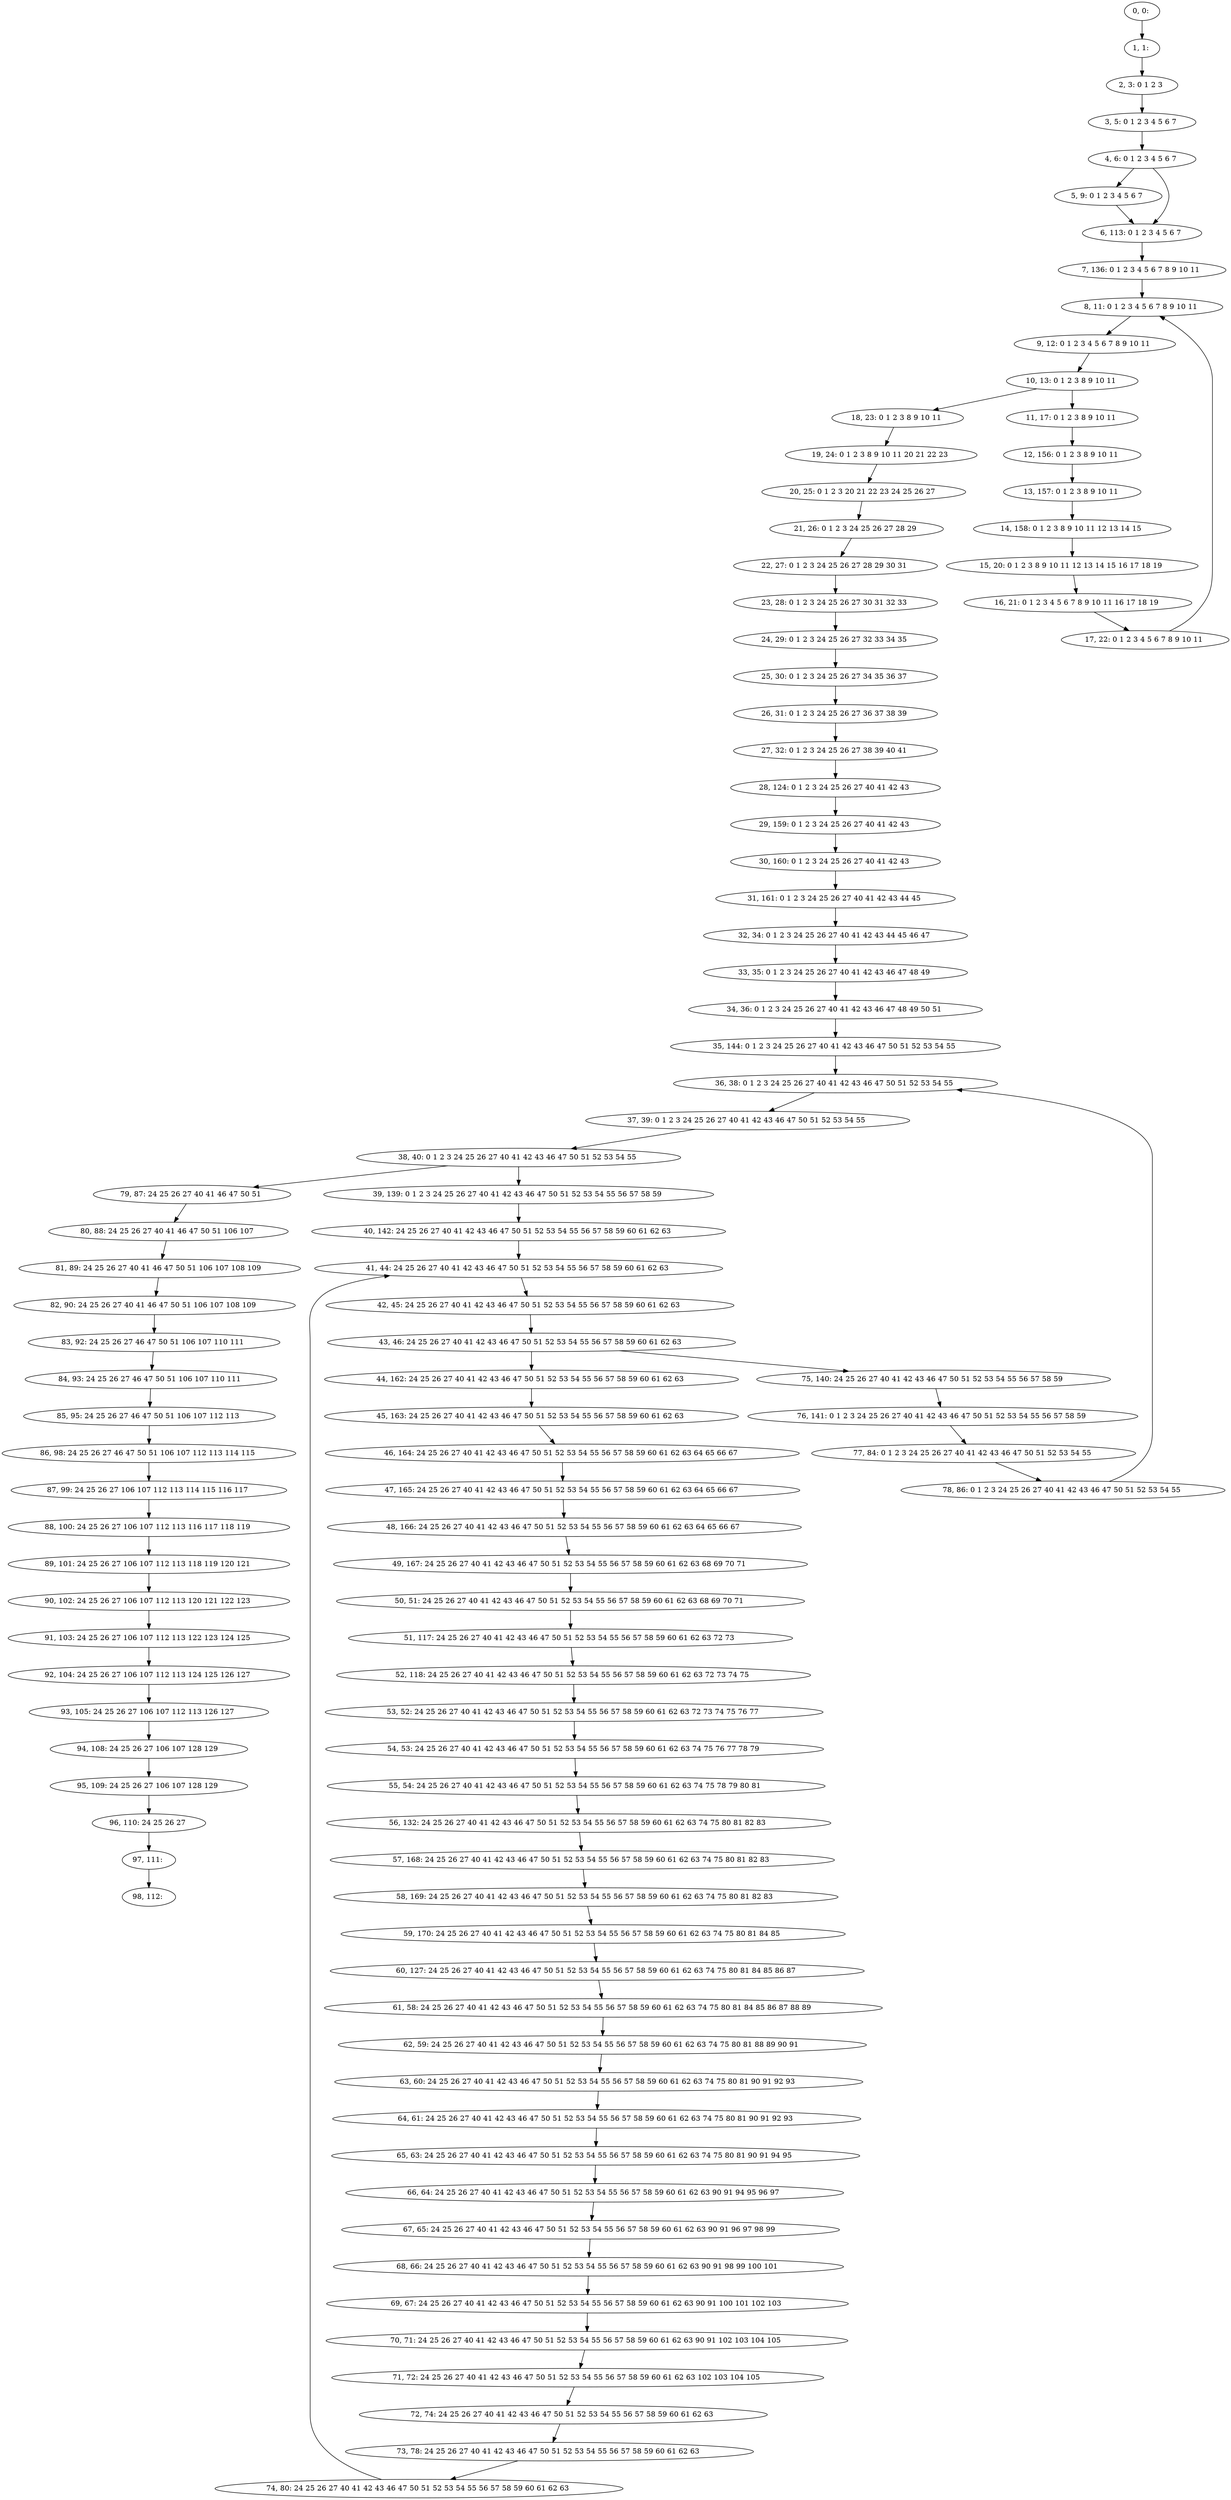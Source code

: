 digraph G {
0[label="0, 0: "];
1[label="1, 1: "];
2[label="2, 3: 0 1 2 3 "];
3[label="3, 5: 0 1 2 3 4 5 6 7 "];
4[label="4, 6: 0 1 2 3 4 5 6 7 "];
5[label="5, 9: 0 1 2 3 4 5 6 7 "];
6[label="6, 113: 0 1 2 3 4 5 6 7 "];
7[label="7, 136: 0 1 2 3 4 5 6 7 8 9 10 11 "];
8[label="8, 11: 0 1 2 3 4 5 6 7 8 9 10 11 "];
9[label="9, 12: 0 1 2 3 4 5 6 7 8 9 10 11 "];
10[label="10, 13: 0 1 2 3 8 9 10 11 "];
11[label="11, 17: 0 1 2 3 8 9 10 11 "];
12[label="12, 156: 0 1 2 3 8 9 10 11 "];
13[label="13, 157: 0 1 2 3 8 9 10 11 "];
14[label="14, 158: 0 1 2 3 8 9 10 11 12 13 14 15 "];
15[label="15, 20: 0 1 2 3 8 9 10 11 12 13 14 15 16 17 18 19 "];
16[label="16, 21: 0 1 2 3 4 5 6 7 8 9 10 11 16 17 18 19 "];
17[label="17, 22: 0 1 2 3 4 5 6 7 8 9 10 11 "];
18[label="18, 23: 0 1 2 3 8 9 10 11 "];
19[label="19, 24: 0 1 2 3 8 9 10 11 20 21 22 23 "];
20[label="20, 25: 0 1 2 3 20 21 22 23 24 25 26 27 "];
21[label="21, 26: 0 1 2 3 24 25 26 27 28 29 "];
22[label="22, 27: 0 1 2 3 24 25 26 27 28 29 30 31 "];
23[label="23, 28: 0 1 2 3 24 25 26 27 30 31 32 33 "];
24[label="24, 29: 0 1 2 3 24 25 26 27 32 33 34 35 "];
25[label="25, 30: 0 1 2 3 24 25 26 27 34 35 36 37 "];
26[label="26, 31: 0 1 2 3 24 25 26 27 36 37 38 39 "];
27[label="27, 32: 0 1 2 3 24 25 26 27 38 39 40 41 "];
28[label="28, 124: 0 1 2 3 24 25 26 27 40 41 42 43 "];
29[label="29, 159: 0 1 2 3 24 25 26 27 40 41 42 43 "];
30[label="30, 160: 0 1 2 3 24 25 26 27 40 41 42 43 "];
31[label="31, 161: 0 1 2 3 24 25 26 27 40 41 42 43 44 45 "];
32[label="32, 34: 0 1 2 3 24 25 26 27 40 41 42 43 44 45 46 47 "];
33[label="33, 35: 0 1 2 3 24 25 26 27 40 41 42 43 46 47 48 49 "];
34[label="34, 36: 0 1 2 3 24 25 26 27 40 41 42 43 46 47 48 49 50 51 "];
35[label="35, 144: 0 1 2 3 24 25 26 27 40 41 42 43 46 47 50 51 52 53 54 55 "];
36[label="36, 38: 0 1 2 3 24 25 26 27 40 41 42 43 46 47 50 51 52 53 54 55 "];
37[label="37, 39: 0 1 2 3 24 25 26 27 40 41 42 43 46 47 50 51 52 53 54 55 "];
38[label="38, 40: 0 1 2 3 24 25 26 27 40 41 42 43 46 47 50 51 52 53 54 55 "];
39[label="39, 139: 0 1 2 3 24 25 26 27 40 41 42 43 46 47 50 51 52 53 54 55 56 57 58 59 "];
40[label="40, 142: 24 25 26 27 40 41 42 43 46 47 50 51 52 53 54 55 56 57 58 59 60 61 62 63 "];
41[label="41, 44: 24 25 26 27 40 41 42 43 46 47 50 51 52 53 54 55 56 57 58 59 60 61 62 63 "];
42[label="42, 45: 24 25 26 27 40 41 42 43 46 47 50 51 52 53 54 55 56 57 58 59 60 61 62 63 "];
43[label="43, 46: 24 25 26 27 40 41 42 43 46 47 50 51 52 53 54 55 56 57 58 59 60 61 62 63 "];
44[label="44, 162: 24 25 26 27 40 41 42 43 46 47 50 51 52 53 54 55 56 57 58 59 60 61 62 63 "];
45[label="45, 163: 24 25 26 27 40 41 42 43 46 47 50 51 52 53 54 55 56 57 58 59 60 61 62 63 "];
46[label="46, 164: 24 25 26 27 40 41 42 43 46 47 50 51 52 53 54 55 56 57 58 59 60 61 62 63 64 65 66 67 "];
47[label="47, 165: 24 25 26 27 40 41 42 43 46 47 50 51 52 53 54 55 56 57 58 59 60 61 62 63 64 65 66 67 "];
48[label="48, 166: 24 25 26 27 40 41 42 43 46 47 50 51 52 53 54 55 56 57 58 59 60 61 62 63 64 65 66 67 "];
49[label="49, 167: 24 25 26 27 40 41 42 43 46 47 50 51 52 53 54 55 56 57 58 59 60 61 62 63 68 69 70 71 "];
50[label="50, 51: 24 25 26 27 40 41 42 43 46 47 50 51 52 53 54 55 56 57 58 59 60 61 62 63 68 69 70 71 "];
51[label="51, 117: 24 25 26 27 40 41 42 43 46 47 50 51 52 53 54 55 56 57 58 59 60 61 62 63 72 73 "];
52[label="52, 118: 24 25 26 27 40 41 42 43 46 47 50 51 52 53 54 55 56 57 58 59 60 61 62 63 72 73 74 75 "];
53[label="53, 52: 24 25 26 27 40 41 42 43 46 47 50 51 52 53 54 55 56 57 58 59 60 61 62 63 72 73 74 75 76 77 "];
54[label="54, 53: 24 25 26 27 40 41 42 43 46 47 50 51 52 53 54 55 56 57 58 59 60 61 62 63 74 75 76 77 78 79 "];
55[label="55, 54: 24 25 26 27 40 41 42 43 46 47 50 51 52 53 54 55 56 57 58 59 60 61 62 63 74 75 78 79 80 81 "];
56[label="56, 132: 24 25 26 27 40 41 42 43 46 47 50 51 52 53 54 55 56 57 58 59 60 61 62 63 74 75 80 81 82 83 "];
57[label="57, 168: 24 25 26 27 40 41 42 43 46 47 50 51 52 53 54 55 56 57 58 59 60 61 62 63 74 75 80 81 82 83 "];
58[label="58, 169: 24 25 26 27 40 41 42 43 46 47 50 51 52 53 54 55 56 57 58 59 60 61 62 63 74 75 80 81 82 83 "];
59[label="59, 170: 24 25 26 27 40 41 42 43 46 47 50 51 52 53 54 55 56 57 58 59 60 61 62 63 74 75 80 81 84 85 "];
60[label="60, 127: 24 25 26 27 40 41 42 43 46 47 50 51 52 53 54 55 56 57 58 59 60 61 62 63 74 75 80 81 84 85 86 87 "];
61[label="61, 58: 24 25 26 27 40 41 42 43 46 47 50 51 52 53 54 55 56 57 58 59 60 61 62 63 74 75 80 81 84 85 86 87 88 89 "];
62[label="62, 59: 24 25 26 27 40 41 42 43 46 47 50 51 52 53 54 55 56 57 58 59 60 61 62 63 74 75 80 81 88 89 90 91 "];
63[label="63, 60: 24 25 26 27 40 41 42 43 46 47 50 51 52 53 54 55 56 57 58 59 60 61 62 63 74 75 80 81 90 91 92 93 "];
64[label="64, 61: 24 25 26 27 40 41 42 43 46 47 50 51 52 53 54 55 56 57 58 59 60 61 62 63 74 75 80 81 90 91 92 93 "];
65[label="65, 63: 24 25 26 27 40 41 42 43 46 47 50 51 52 53 54 55 56 57 58 59 60 61 62 63 74 75 80 81 90 91 94 95 "];
66[label="66, 64: 24 25 26 27 40 41 42 43 46 47 50 51 52 53 54 55 56 57 58 59 60 61 62 63 90 91 94 95 96 97 "];
67[label="67, 65: 24 25 26 27 40 41 42 43 46 47 50 51 52 53 54 55 56 57 58 59 60 61 62 63 90 91 96 97 98 99 "];
68[label="68, 66: 24 25 26 27 40 41 42 43 46 47 50 51 52 53 54 55 56 57 58 59 60 61 62 63 90 91 98 99 100 101 "];
69[label="69, 67: 24 25 26 27 40 41 42 43 46 47 50 51 52 53 54 55 56 57 58 59 60 61 62 63 90 91 100 101 102 103 "];
70[label="70, 71: 24 25 26 27 40 41 42 43 46 47 50 51 52 53 54 55 56 57 58 59 60 61 62 63 90 91 102 103 104 105 "];
71[label="71, 72: 24 25 26 27 40 41 42 43 46 47 50 51 52 53 54 55 56 57 58 59 60 61 62 63 102 103 104 105 "];
72[label="72, 74: 24 25 26 27 40 41 42 43 46 47 50 51 52 53 54 55 56 57 58 59 60 61 62 63 "];
73[label="73, 78: 24 25 26 27 40 41 42 43 46 47 50 51 52 53 54 55 56 57 58 59 60 61 62 63 "];
74[label="74, 80: 24 25 26 27 40 41 42 43 46 47 50 51 52 53 54 55 56 57 58 59 60 61 62 63 "];
75[label="75, 140: 24 25 26 27 40 41 42 43 46 47 50 51 52 53 54 55 56 57 58 59 "];
76[label="76, 141: 0 1 2 3 24 25 26 27 40 41 42 43 46 47 50 51 52 53 54 55 56 57 58 59 "];
77[label="77, 84: 0 1 2 3 24 25 26 27 40 41 42 43 46 47 50 51 52 53 54 55 "];
78[label="78, 86: 0 1 2 3 24 25 26 27 40 41 42 43 46 47 50 51 52 53 54 55 "];
79[label="79, 87: 24 25 26 27 40 41 46 47 50 51 "];
80[label="80, 88: 24 25 26 27 40 41 46 47 50 51 106 107 "];
81[label="81, 89: 24 25 26 27 40 41 46 47 50 51 106 107 108 109 "];
82[label="82, 90: 24 25 26 27 40 41 46 47 50 51 106 107 108 109 "];
83[label="83, 92: 24 25 26 27 46 47 50 51 106 107 110 111 "];
84[label="84, 93: 24 25 26 27 46 47 50 51 106 107 110 111 "];
85[label="85, 95: 24 25 26 27 46 47 50 51 106 107 112 113 "];
86[label="86, 98: 24 25 26 27 46 47 50 51 106 107 112 113 114 115 "];
87[label="87, 99: 24 25 26 27 106 107 112 113 114 115 116 117 "];
88[label="88, 100: 24 25 26 27 106 107 112 113 116 117 118 119 "];
89[label="89, 101: 24 25 26 27 106 107 112 113 118 119 120 121 "];
90[label="90, 102: 24 25 26 27 106 107 112 113 120 121 122 123 "];
91[label="91, 103: 24 25 26 27 106 107 112 113 122 123 124 125 "];
92[label="92, 104: 24 25 26 27 106 107 112 113 124 125 126 127 "];
93[label="93, 105: 24 25 26 27 106 107 112 113 126 127 "];
94[label="94, 108: 24 25 26 27 106 107 128 129 "];
95[label="95, 109: 24 25 26 27 106 107 128 129 "];
96[label="96, 110: 24 25 26 27 "];
97[label="97, 111: "];
98[label="98, 112: "];
0->1 ;
1->2 ;
2->3 ;
3->4 ;
4->5 ;
4->6 ;
5->6 ;
6->7 ;
7->8 ;
8->9 ;
9->10 ;
10->11 ;
10->18 ;
11->12 ;
12->13 ;
13->14 ;
14->15 ;
15->16 ;
16->17 ;
17->8 ;
18->19 ;
19->20 ;
20->21 ;
21->22 ;
22->23 ;
23->24 ;
24->25 ;
25->26 ;
26->27 ;
27->28 ;
28->29 ;
29->30 ;
30->31 ;
31->32 ;
32->33 ;
33->34 ;
34->35 ;
35->36 ;
36->37 ;
37->38 ;
38->39 ;
38->79 ;
39->40 ;
40->41 ;
41->42 ;
42->43 ;
43->44 ;
43->75 ;
44->45 ;
45->46 ;
46->47 ;
47->48 ;
48->49 ;
49->50 ;
50->51 ;
51->52 ;
52->53 ;
53->54 ;
54->55 ;
55->56 ;
56->57 ;
57->58 ;
58->59 ;
59->60 ;
60->61 ;
61->62 ;
62->63 ;
63->64 ;
64->65 ;
65->66 ;
66->67 ;
67->68 ;
68->69 ;
69->70 ;
70->71 ;
71->72 ;
72->73 ;
73->74 ;
74->41 ;
75->76 ;
76->77 ;
77->78 ;
78->36 ;
79->80 ;
80->81 ;
81->82 ;
82->83 ;
83->84 ;
84->85 ;
85->86 ;
86->87 ;
87->88 ;
88->89 ;
89->90 ;
90->91 ;
91->92 ;
92->93 ;
93->94 ;
94->95 ;
95->96 ;
96->97 ;
97->98 ;
}
